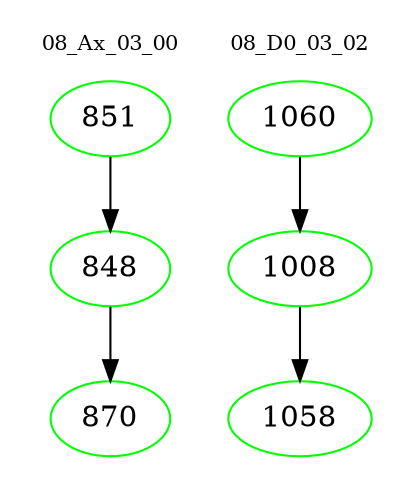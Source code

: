 digraph{
subgraph cluster_0 {
color = white
label = "08_Ax_03_00";
fontsize=10;
T0_851 [label="851", color="green"]
T0_851 -> T0_848 [color="black"]
T0_848 [label="848", color="green"]
T0_848 -> T0_870 [color="black"]
T0_870 [label="870", color="green"]
}
subgraph cluster_1 {
color = white
label = "08_D0_03_02";
fontsize=10;
T1_1060 [label="1060", color="green"]
T1_1060 -> T1_1008 [color="black"]
T1_1008 [label="1008", color="green"]
T1_1008 -> T1_1058 [color="black"]
T1_1058 [label="1058", color="green"]
}
}
